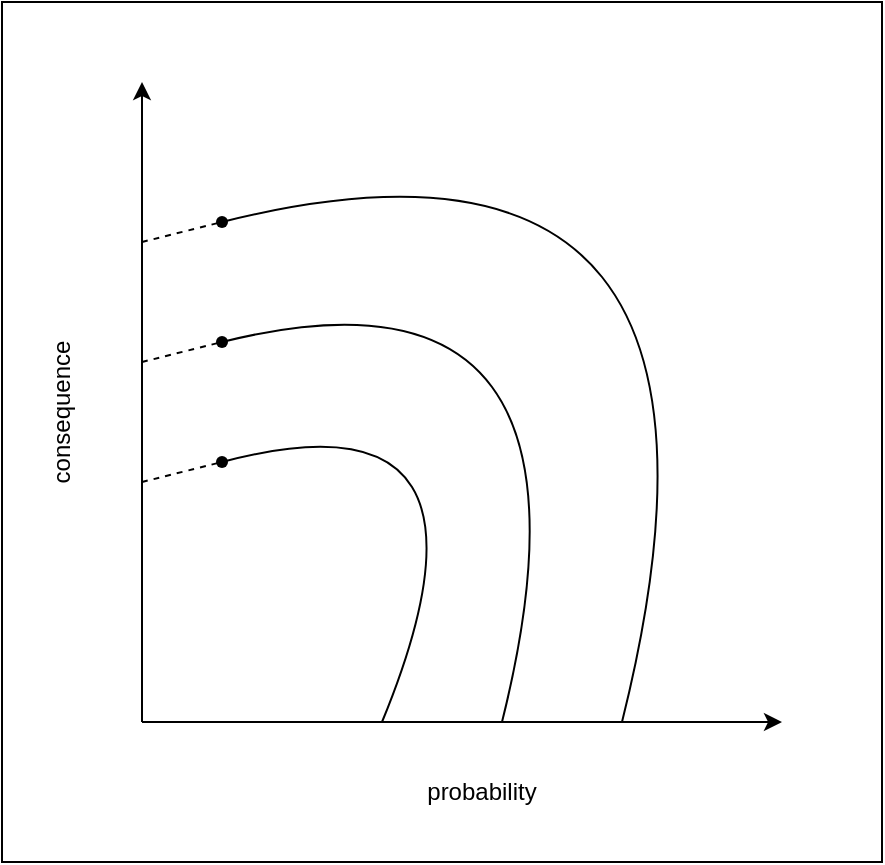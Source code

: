<mxfile>
    <diagram id="jdRt68jfnBv56bQDTTx4" name="Page-1">
        <mxGraphModel dx="722" dy="568" grid="1" gridSize="10" guides="1" tooltips="1" connect="1" arrows="1" fold="1" page="1" pageScale="1" pageWidth="850" pageHeight="1100" math="0" shadow="0">
            <root>
                <mxCell id="0"/>
                <mxCell id="1" parent="0"/>
                <mxCell id="22" value="" style="rounded=0;whiteSpace=wrap;html=1;" vertex="1" parent="1">
                    <mxGeometry x="130" y="40" width="440" height="430" as="geometry"/>
                </mxCell>
                <mxCell id="2" value="" style="endArrow=classic;html=1;rounded=0;" edge="1" parent="1">
                    <mxGeometry width="50" height="50" relative="1" as="geometry">
                        <mxPoint x="200" y="400" as="sourcePoint"/>
                        <mxPoint x="200" y="80" as="targetPoint"/>
                    </mxGeometry>
                </mxCell>
                <mxCell id="3" value="" style="endArrow=classic;html=1;rounded=0;" edge="1" parent="1">
                    <mxGeometry width="50" height="50" relative="1" as="geometry">
                        <mxPoint x="200" y="400" as="sourcePoint"/>
                        <mxPoint x="520" y="400" as="targetPoint"/>
                    </mxGeometry>
                </mxCell>
                <mxCell id="4" value="" style="endArrow=none;html=1;curved=1;startArrow=none;rounded=0;" edge="1" parent="1" source="8">
                    <mxGeometry width="50" height="50" relative="1" as="geometry">
                        <mxPoint x="200" y="160" as="sourcePoint"/>
                        <mxPoint x="440" y="400" as="targetPoint"/>
                        <Array as="points">
                            <mxPoint x="520" y="80"/>
                        </Array>
                    </mxGeometry>
                </mxCell>
                <mxCell id="5" value="" style="endArrow=none;html=1;curved=1;startArrow=none;rounded=0;" edge="1" parent="1" source="14">
                    <mxGeometry width="50" height="50" relative="1" as="geometry">
                        <mxPoint x="200" y="280" as="sourcePoint"/>
                        <mxPoint x="320" y="400" as="targetPoint"/>
                        <Array as="points">
                            <mxPoint x="390" y="230"/>
                        </Array>
                    </mxGeometry>
                </mxCell>
                <mxCell id="7" value="" style="endArrow=none;html=1;curved=1;startArrow=none;rounded=0;" edge="1" parent="1" source="11">
                    <mxGeometry width="50" height="50" relative="1" as="geometry">
                        <mxPoint x="200" y="220" as="sourcePoint"/>
                        <mxPoint x="380" y="400" as="targetPoint"/>
                        <Array as="points">
                            <mxPoint x="440" y="160"/>
                        </Array>
                    </mxGeometry>
                </mxCell>
                <mxCell id="10" value="" style="endArrow=none;html=1;curved=1;dashed=1;rounded=0;" edge="1" parent="1" target="8">
                    <mxGeometry width="50" height="50" relative="1" as="geometry">
                        <mxPoint x="200" y="160" as="sourcePoint"/>
                        <mxPoint x="440" y="400" as="targetPoint"/>
                        <Array as="points"/>
                    </mxGeometry>
                </mxCell>
                <mxCell id="8" value="" style="shape=waypoint;fillStyle=solid;size=6;pointerEvents=1;points=[];fillColor=none;resizable=0;rotatable=0;perimeter=centerPerimeter;snapToPoint=1;rounded=0;" vertex="1" parent="1">
                    <mxGeometry x="230" y="140" width="20" height="20" as="geometry"/>
                </mxCell>
                <mxCell id="12" value="" style="endArrow=none;html=1;curved=1;dashed=1;rounded=0;" edge="1" parent="1" target="11">
                    <mxGeometry width="50" height="50" relative="1" as="geometry">
                        <mxPoint x="200" y="220" as="sourcePoint"/>
                        <mxPoint x="380" y="400" as="targetPoint"/>
                        <Array as="points"/>
                    </mxGeometry>
                </mxCell>
                <mxCell id="11" value="" style="shape=waypoint;fillStyle=solid;size=6;pointerEvents=1;points=[];fillColor=none;resizable=0;rotatable=0;perimeter=centerPerimeter;snapToPoint=1;rounded=0;" vertex="1" parent="1">
                    <mxGeometry x="230" y="200" width="20" height="20" as="geometry"/>
                </mxCell>
                <mxCell id="13" value="" style="endArrow=none;html=1;curved=1;dashed=1;rounded=0;" edge="1" parent="1" target="14">
                    <mxGeometry width="50" height="50" relative="1" as="geometry">
                        <mxPoint x="200" y="280" as="sourcePoint"/>
                        <mxPoint x="320" y="400" as="targetPoint"/>
                        <Array as="points"/>
                    </mxGeometry>
                </mxCell>
                <mxCell id="14" value="" style="shape=waypoint;fillStyle=solid;size=6;pointerEvents=1;points=[];fillColor=none;resizable=0;rotatable=0;perimeter=centerPerimeter;snapToPoint=1;rounded=0;" vertex="1" parent="1">
                    <mxGeometry x="230" y="260" width="20" height="20" as="geometry"/>
                </mxCell>
                <mxCell id="18" value="probability" style="text;html=1;strokeColor=none;fillColor=none;align=center;verticalAlign=middle;whiteSpace=wrap;rounded=0;" vertex="1" parent="1">
                    <mxGeometry x="340" y="420" width="60" height="30" as="geometry"/>
                </mxCell>
                <mxCell id="20" value="consequence" style="text;html=1;strokeColor=none;fillColor=none;align=center;verticalAlign=middle;whiteSpace=wrap;rounded=0;rotation=-90;" vertex="1" parent="1">
                    <mxGeometry x="130" y="230" width="60" height="30" as="geometry"/>
                </mxCell>
            </root>
        </mxGraphModel>
    </diagram>
</mxfile>